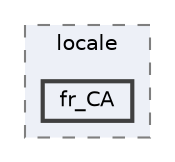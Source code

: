 digraph "C:/Users/LukeMabie/documents/Development/Password_Saver_Using_Django-master/venv/Lib/site-packages/django/conf/locale/fr_CA"
{
 // LATEX_PDF_SIZE
  bgcolor="transparent";
  edge [fontname=Helvetica,fontsize=10,labelfontname=Helvetica,labelfontsize=10];
  node [fontname=Helvetica,fontsize=10,shape=box,height=0.2,width=0.4];
  compound=true
  subgraph clusterdir_6ae4708f427b9ff73e5313b131df1071 {
    graph [ bgcolor="#edf0f7", pencolor="grey50", label="locale", fontname=Helvetica,fontsize=10 style="filled,dashed", URL="dir_6ae4708f427b9ff73e5313b131df1071.html",tooltip=""]
  dir_55b57a08d50d638ea62cab27fc318ba2 [label="fr_CA", fillcolor="#edf0f7", color="grey25", style="filled,bold", URL="dir_55b57a08d50d638ea62cab27fc318ba2.html",tooltip=""];
  }
}

